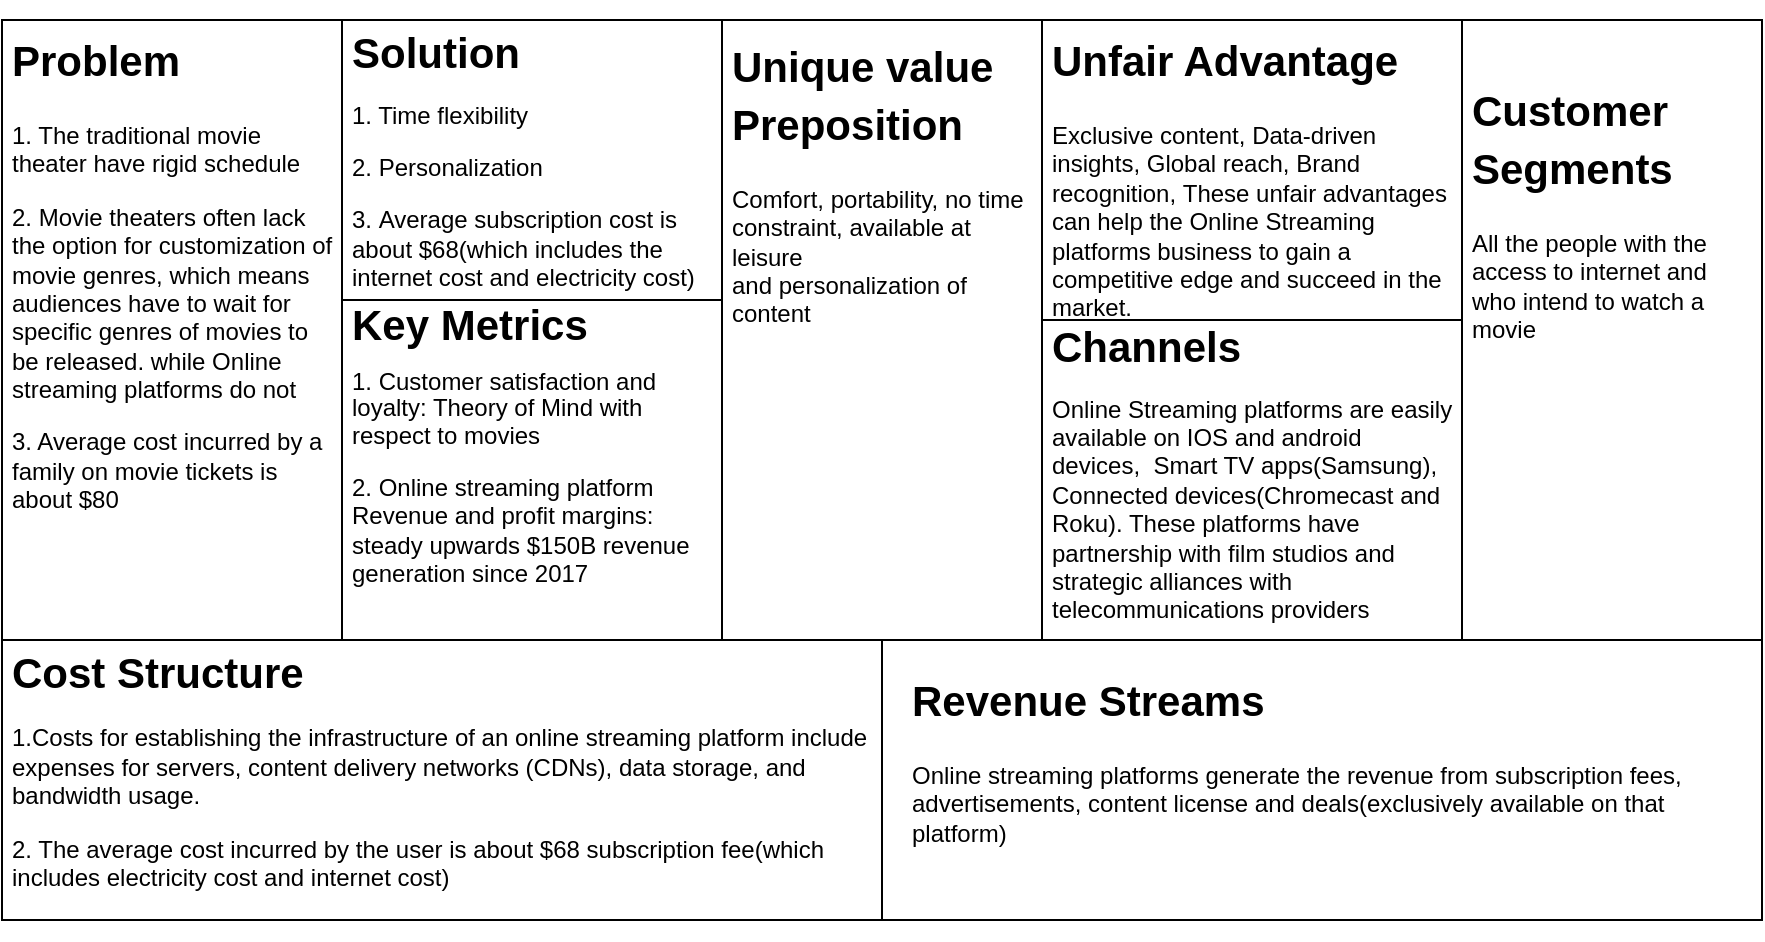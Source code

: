 <mxfile version="21.2.9" type="device">
  <diagram name="Page-1" id="uHLK6IgQac7tAxWw177A">
    <mxGraphModel dx="985" dy="688" grid="1" gridSize="10" guides="1" tooltips="1" connect="1" arrows="1" fold="1" page="1" pageScale="1" pageWidth="850" pageHeight="1100" math="0" shadow="0">
      <root>
        <mxCell id="0" />
        <mxCell id="1" parent="0" />
        <mxCell id="i_yvdXzV-tHUbIvPh26k-4" value="" style="rounded=0;whiteSpace=wrap;html=1;" parent="1" vertex="1">
          <mxGeometry x="20" y="90" width="170" height="310" as="geometry" />
        </mxCell>
        <mxCell id="i_yvdXzV-tHUbIvPh26k-5" value="" style="rounded=0;whiteSpace=wrap;html=1;" parent="1" vertex="1">
          <mxGeometry x="190" y="90" width="190" height="150" as="geometry" />
        </mxCell>
        <mxCell id="i_yvdXzV-tHUbIvPh26k-6" value="" style="rounded=0;whiteSpace=wrap;html=1;" parent="1" vertex="1">
          <mxGeometry x="190" y="230" width="190" height="170" as="geometry" />
        </mxCell>
        <mxCell id="i_yvdXzV-tHUbIvPh26k-7" value="" style="rounded=0;whiteSpace=wrap;html=1;" parent="1" vertex="1">
          <mxGeometry x="380" y="90" width="160" height="310" as="geometry" />
        </mxCell>
        <mxCell id="i_yvdXzV-tHUbIvPh26k-10" value="" style="rounded=0;whiteSpace=wrap;html=1;" parent="1" vertex="1">
          <mxGeometry x="540" y="90" width="210" height="150" as="geometry" />
        </mxCell>
        <mxCell id="i_yvdXzV-tHUbIvPh26k-11" value="" style="rounded=0;whiteSpace=wrap;html=1;" parent="1" vertex="1">
          <mxGeometry x="540" y="240" width="210" height="160" as="geometry" />
        </mxCell>
        <mxCell id="i_yvdXzV-tHUbIvPh26k-13" value="" style="rounded=0;whiteSpace=wrap;html=1;" parent="1" vertex="1">
          <mxGeometry x="750" y="90" width="150" height="310" as="geometry" />
        </mxCell>
        <mxCell id="i_yvdXzV-tHUbIvPh26k-14" value="" style="rounded=0;whiteSpace=wrap;html=1;" parent="1" vertex="1">
          <mxGeometry x="20" y="400" width="440" height="140" as="geometry" />
        </mxCell>
        <mxCell id="i_yvdXzV-tHUbIvPh26k-15" value="" style="rounded=0;whiteSpace=wrap;html=1;" parent="1" vertex="1">
          <mxGeometry x="460" y="400" width="440" height="140" as="geometry" />
        </mxCell>
        <mxCell id="i_yvdXzV-tHUbIvPh26k-16" value="&lt;h1 style=&quot;line-height: 60%;&quot;&gt;&lt;font style=&quot;font-size: 21px;&quot;&gt;Solution&lt;/font&gt;&lt;/h1&gt;&lt;p&gt;1. Time flexibility&amp;nbsp;&lt;/p&gt;&lt;p&gt;2. Personalization&lt;/p&gt;&lt;p&gt;3.&amp;nbsp;Average subscription cost is about $68(which includes the internet cost and electricity cost)&lt;/p&gt;&lt;span style=&quot;caret-color: rgb(0, 0, 0); text-size-adjust: auto;&quot; id=&quot;docs-internal-guid-1651fa95-7fff-1ce4-ad14-be645055d8fa&quot;&gt;&lt;/span&gt;&lt;p&gt;&lt;br&gt;&lt;/p&gt;" style="text;html=1;strokeColor=none;fillColor=none;spacing=5;spacingTop=-20;whiteSpace=wrap;overflow=hidden;rounded=0;" parent="1" vertex="1">
          <mxGeometry x="190" y="92.5" width="190" height="137.5" as="geometry" />
        </mxCell>
        <mxCell id="i_yvdXzV-tHUbIvPh26k-17" value="&lt;h1 style=&quot;line-height: 50%;&quot;&gt;&lt;font style=&quot;font-size: 21px;&quot;&gt;Key Metrics&lt;/font&gt;&lt;/h1&gt;&lt;p style=&quot;line-height: 110%;&quot;&gt;1. Customer satisfaction and loyalty: Theory of Mind with respect to movies&lt;/p&gt;&lt;p style=&quot;line-height: 120%;&quot;&gt;2. Online streaming platform Revenue and profit margins: steady upwards $150B revenue generation since 2017&lt;/p&gt;" style="text;html=1;strokeColor=none;fillColor=none;spacing=5;spacingTop=-20;whiteSpace=wrap;overflow=hidden;rounded=0;" parent="1" vertex="1">
          <mxGeometry x="190" y="230" width="190" height="150" as="geometry" />
        </mxCell>
        <mxCell id="i_yvdXzV-tHUbIvPh26k-18" value="&lt;h1&gt;&lt;font style=&quot;font-size: 21px;&quot;&gt;Unique value Preposition&lt;/font&gt;&lt;/h1&gt;&lt;p&gt;Comfort,&amp;nbsp;&lt;span style=&quot;background-color: initial;&quot;&gt;portability,&amp;nbsp;&lt;/span&gt;&lt;span style=&quot;background-color: initial;&quot;&gt;no time constraint,&amp;nbsp;&lt;/span&gt;&lt;span style=&quot;background-color: initial;&quot;&gt;available at leisure and&amp;nbsp;&lt;/span&gt;&lt;span style=&quot;background-color: initial;&quot;&gt;personalization&amp;nbsp;of content&lt;/span&gt;&lt;/p&gt;" style="text;html=1;strokeColor=none;fillColor=none;spacing=5;spacingTop=-20;whiteSpace=wrap;overflow=hidden;rounded=0;" parent="1" vertex="1">
          <mxGeometry x="380" y="92.5" width="160" height="307.5" as="geometry" />
        </mxCell>
        <mxCell id="i_yvdXzV-tHUbIvPh26k-19" value="&lt;h1&gt;&lt;font style=&quot;font-size: 21px;&quot;&gt;Customer Segments&lt;/font&gt;&lt;/h1&gt;&lt;p&gt;All the people with the access to internet and who intend to watch a movie&lt;/p&gt;" style="text;html=1;strokeColor=none;fillColor=none;spacing=5;spacingTop=-20;whiteSpace=wrap;overflow=hidden;rounded=0;" parent="1" vertex="1">
          <mxGeometry x="750" y="115" width="130" height="210" as="geometry" />
        </mxCell>
        <mxCell id="i_yvdXzV-tHUbIvPh26k-20" value="&lt;h1 style=&quot;line-height: 60%;&quot;&gt;&lt;font style=&quot;font-size: 21px;&quot;&gt;Channels&lt;/font&gt;&lt;/h1&gt;&lt;p&gt;Online Streaming platforms are easily available on IOS and android devices,&amp;nbsp; Smart TV apps(Samsung), Connected devices(Chromecast and Roku). These platforms have partnership with film studios and strategic alliances with telecommunications providers&amp;nbsp;&lt;/p&gt;" style="text;html=1;strokeColor=none;fillColor=none;spacing=5;spacingTop=-20;whiteSpace=wrap;overflow=hidden;rounded=0;" parent="1" vertex="1">
          <mxGeometry x="540" y="240" width="210" height="160" as="geometry" />
        </mxCell>
        <mxCell id="i_yvdXzV-tHUbIvPh26k-22" value="&lt;h1 style=&quot;line-height: 80%;&quot;&gt;&lt;font style=&quot;font-size: 21px;&quot;&gt;Cost Structure&lt;/font&gt;&lt;/h1&gt;&lt;p&gt;1.Costs for establishing the infrastructure of an online streaming platform include expenses for servers, content delivery networks (CDNs), data storage, and bandwidth usage.&amp;nbsp;&lt;/p&gt;&lt;p&gt;2. The average cost incurred by the user is about $68 subscription fee(which includes electricity cost and internet cost)&lt;/p&gt;&lt;p&gt;&lt;br&gt;&lt;/p&gt;" style="text;html=1;strokeColor=none;fillColor=none;spacing=5;spacingTop=-20;whiteSpace=wrap;overflow=hidden;rounded=0;" parent="1" vertex="1">
          <mxGeometry x="20" y="400" width="450" height="150" as="geometry" />
        </mxCell>
        <mxCell id="i_yvdXzV-tHUbIvPh26k-23" value="&lt;h1&gt;&lt;font style=&quot;font-size: 21px;&quot;&gt;Revenue Streams&lt;/font&gt;&lt;/h1&gt;&lt;p&gt;Online streaming platforms generate the revenue from subscription fees, advertisements, content license and deals(exclusively available on that platform)&lt;/p&gt;" style="text;html=1;strokeColor=none;fillColor=none;spacing=5;spacingTop=-20;whiteSpace=wrap;overflow=hidden;rounded=0;" parent="1" vertex="1">
          <mxGeometry x="470" y="410" width="420" height="95" as="geometry" />
        </mxCell>
        <mxCell id="i_yvdXzV-tHUbIvPh26k-24" value="&lt;h1&gt;&lt;font style=&quot;font-size: 21px;&quot;&gt;Problem&lt;/font&gt;&lt;/h1&gt;&lt;p&gt;1. The traditional movie theater have rigid schedule&lt;/p&gt;&lt;p&gt;2. Movie theaters often lack the option for customization of movie genres, which means audiences have to wait for specific genres of movies to be released. while Online streaming platforms do not&amp;nbsp;&lt;/p&gt;&lt;p&gt;3. Average cost incurred by a family on movie tickets is about $80&lt;/p&gt;" style="text;html=1;strokeColor=none;fillColor=none;spacing=5;spacingTop=-20;whiteSpace=wrap;overflow=hidden;rounded=0;" parent="1" vertex="1">
          <mxGeometry x="20" y="90" width="170" height="310" as="geometry" />
        </mxCell>
        <mxCell id="i_yvdXzV-tHUbIvPh26k-28" value="&lt;h1 style=&quot;border-color: var(--border-color);&quot;&gt;&lt;font style=&quot;border-color: var(--border-color); font-size: 21px;&quot;&gt;Unfair Advantage&lt;/font&gt;&lt;/h1&gt;&lt;h1&gt;&lt;p style=&quot;border-color: var(--border-color); font-size: 12px; font-weight: 400;&quot;&gt;Exclusive content,&amp;nbsp;&lt;span style=&quot;border-color: var(--border-color); background-color: initial;&quot;&gt;Data-driven insights&lt;/span&gt;&lt;span style=&quot;border-color: var(--border-color); background-color: initial;&quot;&gt;,&amp;nbsp;&lt;/span&gt;&lt;span style=&quot;border-color: var(--border-color); background-color: initial;&quot;&gt;Global reach,&amp;nbsp;&lt;/span&gt;&lt;span style=&quot;border-color: var(--border-color); background-color: initial;&quot;&gt;Brand recognition,&amp;nbsp;&lt;/span&gt;&lt;span style=&quot;border-color: var(--border-color); background-color: initial;&quot;&gt;These unfair advantages can help the Online Streaming platforms business to gain a competitive edge and succeed in the market.&lt;/span&gt;&lt;/p&gt;&lt;/h1&gt;" style="text;html=1;strokeColor=none;fillColor=none;spacing=5;spacingTop=-20;whiteSpace=wrap;overflow=hidden;rounded=0;" parent="1" vertex="1">
          <mxGeometry x="540" y="90" width="210" height="147.5" as="geometry" />
        </mxCell>
      </root>
    </mxGraphModel>
  </diagram>
</mxfile>

